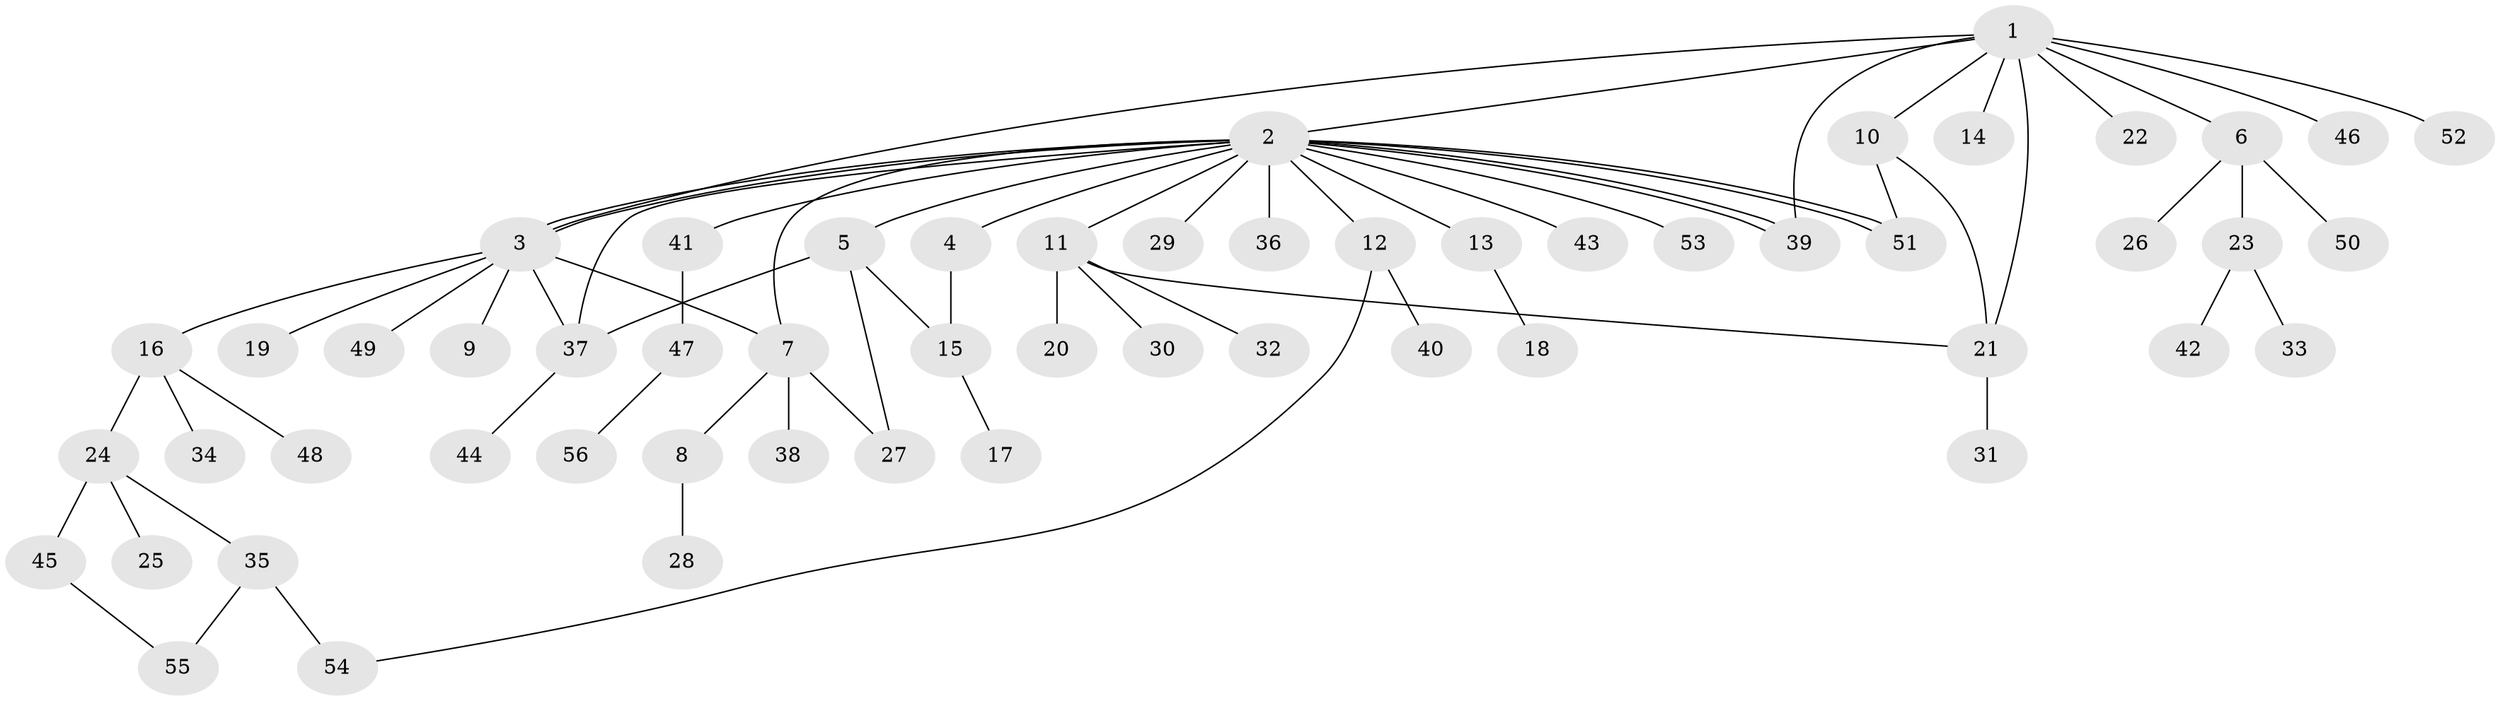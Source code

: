 // coarse degree distribution, {21: 0.02564102564102564, 6: 0.02564102564102564, 2: 0.1794871794871795, 4: 0.1282051282051282, 3: 0.10256410256410256, 1: 0.5384615384615384}
// Generated by graph-tools (version 1.1) at 2025/41/03/06/25 10:41:48]
// undirected, 56 vertices, 70 edges
graph export_dot {
graph [start="1"]
  node [color=gray90,style=filled];
  1;
  2;
  3;
  4;
  5;
  6;
  7;
  8;
  9;
  10;
  11;
  12;
  13;
  14;
  15;
  16;
  17;
  18;
  19;
  20;
  21;
  22;
  23;
  24;
  25;
  26;
  27;
  28;
  29;
  30;
  31;
  32;
  33;
  34;
  35;
  36;
  37;
  38;
  39;
  40;
  41;
  42;
  43;
  44;
  45;
  46;
  47;
  48;
  49;
  50;
  51;
  52;
  53;
  54;
  55;
  56;
  1 -- 2;
  1 -- 3;
  1 -- 6;
  1 -- 10;
  1 -- 14;
  1 -- 21;
  1 -- 22;
  1 -- 39;
  1 -- 46;
  1 -- 52;
  2 -- 3;
  2 -- 3;
  2 -- 4;
  2 -- 5;
  2 -- 7;
  2 -- 11;
  2 -- 12;
  2 -- 13;
  2 -- 29;
  2 -- 36;
  2 -- 37;
  2 -- 39;
  2 -- 39;
  2 -- 41;
  2 -- 43;
  2 -- 51;
  2 -- 51;
  2 -- 53;
  3 -- 7;
  3 -- 9;
  3 -- 16;
  3 -- 19;
  3 -- 37;
  3 -- 49;
  4 -- 15;
  5 -- 15;
  5 -- 27;
  5 -- 37;
  6 -- 23;
  6 -- 26;
  6 -- 50;
  7 -- 8;
  7 -- 27;
  7 -- 38;
  8 -- 28;
  10 -- 21;
  10 -- 51;
  11 -- 20;
  11 -- 21;
  11 -- 30;
  11 -- 32;
  12 -- 40;
  12 -- 54;
  13 -- 18;
  15 -- 17;
  16 -- 24;
  16 -- 34;
  16 -- 48;
  21 -- 31;
  23 -- 33;
  23 -- 42;
  24 -- 25;
  24 -- 35;
  24 -- 45;
  35 -- 54;
  35 -- 55;
  37 -- 44;
  41 -- 47;
  45 -- 55;
  47 -- 56;
}
